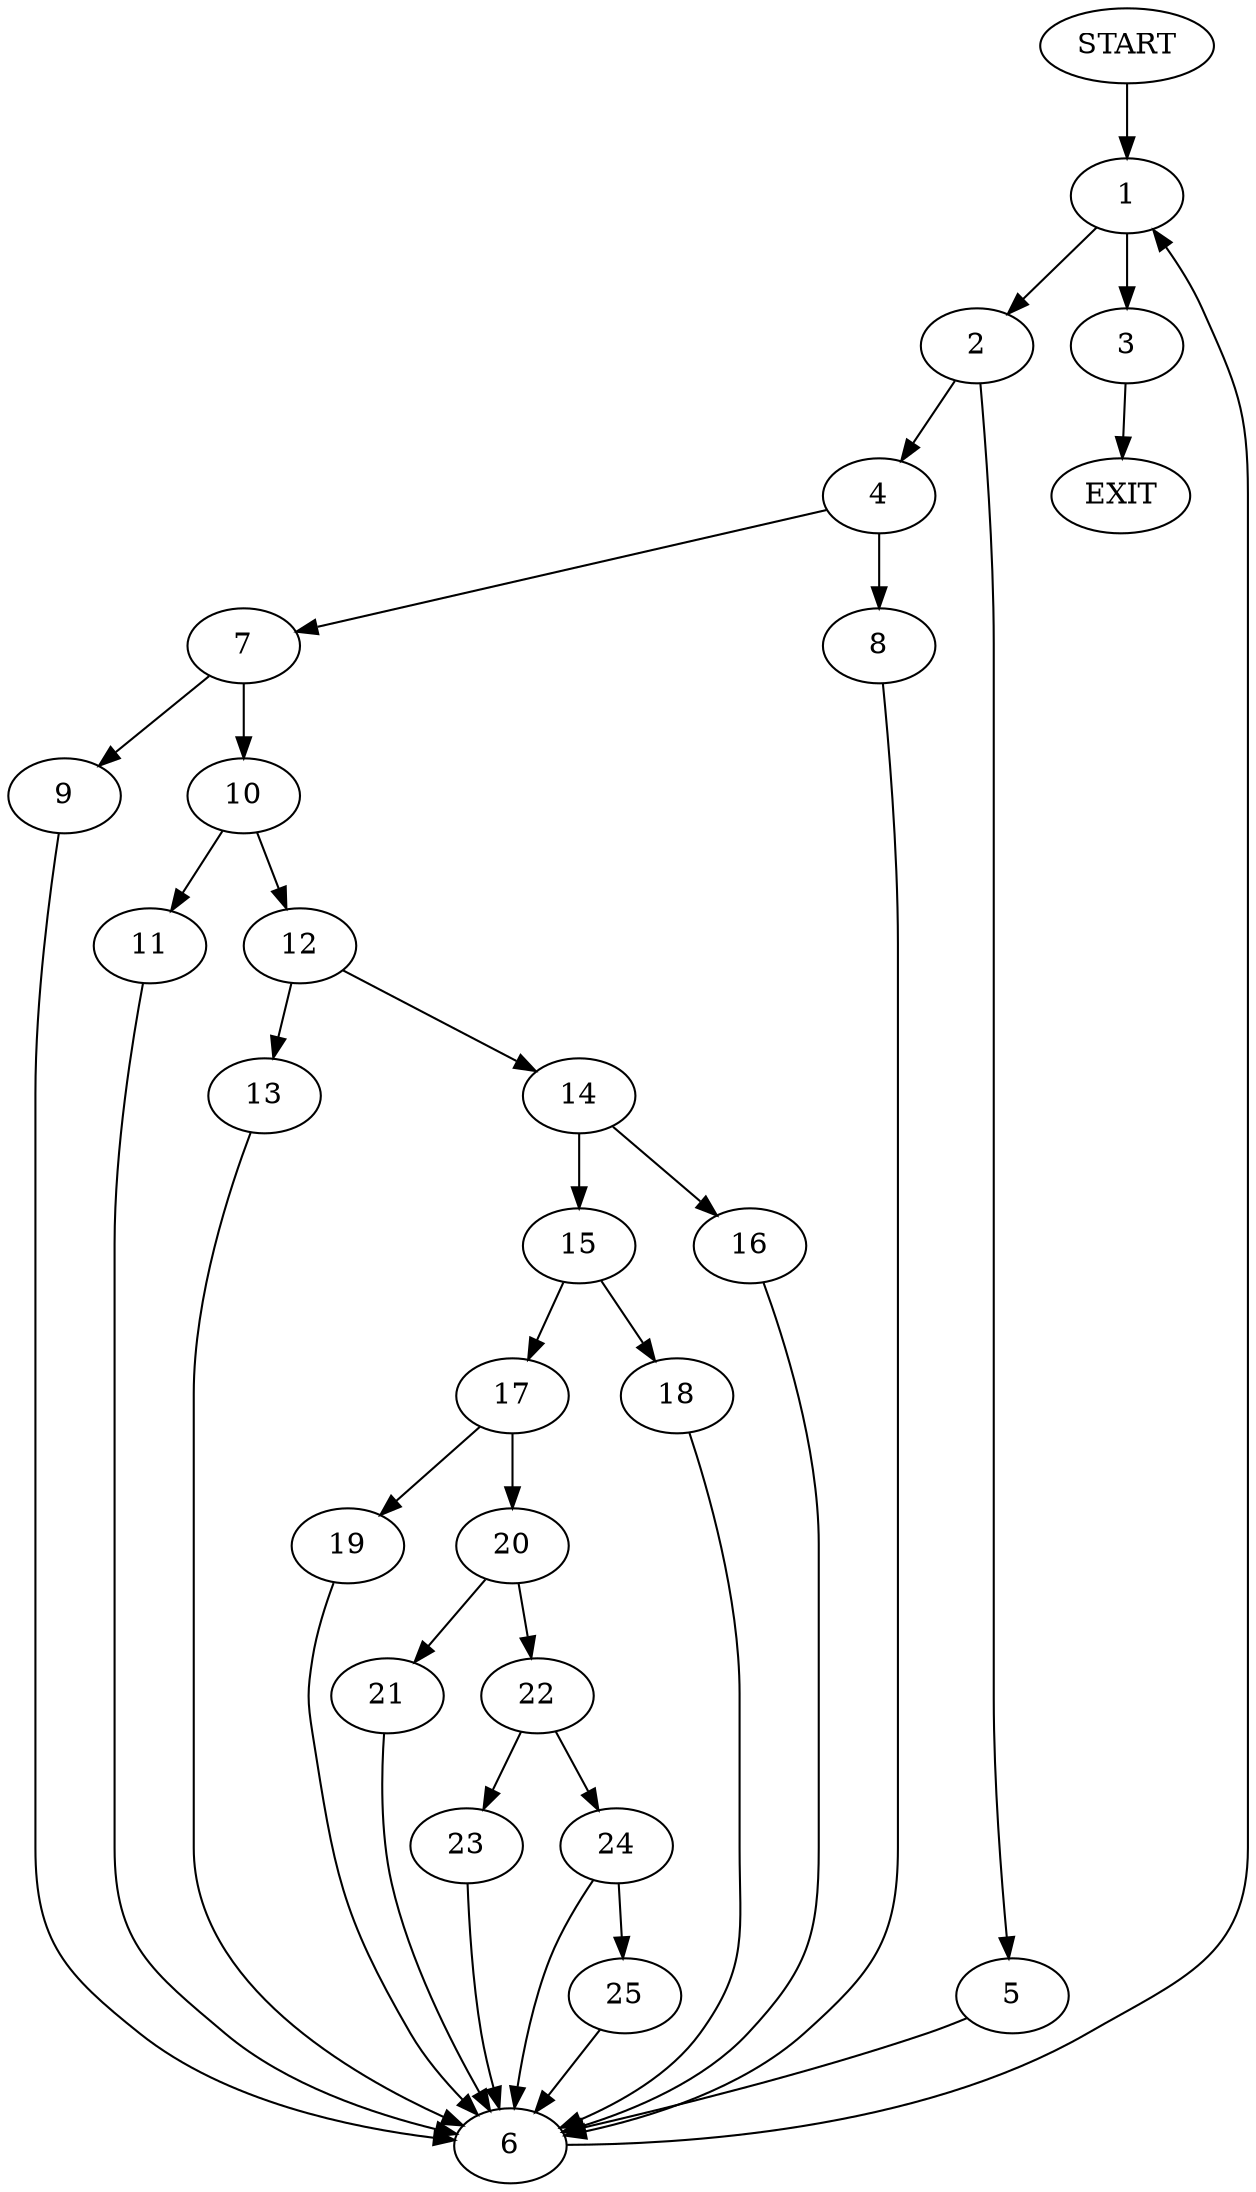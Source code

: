 digraph {
0 [label="START"]
26 [label="EXIT"]
0 -> 1
1 -> 2
1 -> 3
2 -> 4
2 -> 5
3 -> 26
5 -> 6
4 -> 7
4 -> 8
6 -> 1
7 -> 9
7 -> 10
8 -> 6
9 -> 6
10 -> 11
10 -> 12
11 -> 6
12 -> 13
12 -> 14
14 -> 15
14 -> 16
13 -> 6
16 -> 6
15 -> 17
15 -> 18
18 -> 6
17 -> 19
17 -> 20
19 -> 6
20 -> 21
20 -> 22
21 -> 6
22 -> 23
22 -> 24
24 -> 6
24 -> 25
23 -> 6
25 -> 6
}

